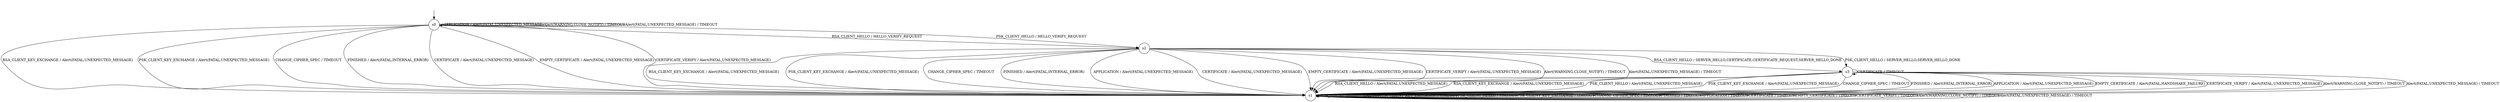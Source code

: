 digraph g {
__start0 [label="" shape="none"];

	s0 [shape="circle" label="s0"];
	s1 [shape="circle" label="s1"];
	s2 [shape="circle" label="s2"];
	s3 [shape="circle" label="s3"];
	s0 -> s2 [label="RSA_CLIENT_HELLO / HELLO_VERIFY_REQUEST"];
	s0 -> s1 [label="RSA_CLIENT_KEY_EXCHANGE / Alert(FATAL,UNEXPECTED_MESSAGE)"];
	s0 -> s2 [label="PSK_CLIENT_HELLO / HELLO_VERIFY_REQUEST"];
	s0 -> s1 [label="PSK_CLIENT_KEY_EXCHANGE / Alert(FATAL,UNEXPECTED_MESSAGE)"];
	s0 -> s1 [label="CHANGE_CIPHER_SPEC / TIMEOUT"];
	s0 -> s1 [label="FINISHED / Alert(FATAL,INTERNAL_ERROR)"];
	s0 -> s0 [label="APPLICATION / Alert(FATAL,UNEXPECTED_MESSAGE)"];
	s0 -> s1 [label="CERTIFICATE / Alert(FATAL,UNEXPECTED_MESSAGE)"];
	s0 -> s1 [label="EMPTY_CERTIFICATE / Alert(FATAL,UNEXPECTED_MESSAGE)"];
	s0 -> s1 [label="CERTIFICATE_VERIFY / Alert(FATAL,UNEXPECTED_MESSAGE)"];
	s0 -> s0 [label="Alert(WARNING,CLOSE_NOTIFY) / TIMEOUT"];
	s0 -> s0 [label="Alert(FATAL,UNEXPECTED_MESSAGE) / TIMEOUT"];
	s1 -> s1 [label="RSA_CLIENT_HELLO / TIMEOUT"];
	s1 -> s1 [label="RSA_CLIENT_KEY_EXCHANGE / TIMEOUT"];
	s1 -> s1 [label="PSK_CLIENT_HELLO / TIMEOUT"];
	s1 -> s1 [label="PSK_CLIENT_KEY_EXCHANGE / TIMEOUT"];
	s1 -> s1 [label="CHANGE_CIPHER_SPEC / TIMEOUT"];
	s1 -> s1 [label="FINISHED / TIMEOUT"];
	s1 -> s1 [label="APPLICATION / TIMEOUT"];
	s1 -> s1 [label="CERTIFICATE / TIMEOUT"];
	s1 -> s1 [label="EMPTY_CERTIFICATE / TIMEOUT"];
	s1 -> s1 [label="CERTIFICATE_VERIFY / TIMEOUT"];
	s1 -> s1 [label="Alert(WARNING,CLOSE_NOTIFY) / TIMEOUT"];
	s1 -> s1 [label="Alert(FATAL,UNEXPECTED_MESSAGE) / TIMEOUT"];
	s2 -> s3 [label="RSA_CLIENT_HELLO / SERVER_HELLO,CERTIFICATE,CERTIFICATE_REQUEST,SERVER_HELLO_DONE"];
	s2 -> s1 [label="RSA_CLIENT_KEY_EXCHANGE / Alert(FATAL,UNEXPECTED_MESSAGE)"];
	s2 -> s3 [label="PSK_CLIENT_HELLO / SERVER_HELLO,SERVER_HELLO_DONE"];
	s2 -> s1 [label="PSK_CLIENT_KEY_EXCHANGE / Alert(FATAL,UNEXPECTED_MESSAGE)"];
	s2 -> s1 [label="CHANGE_CIPHER_SPEC / TIMEOUT"];
	s2 -> s1 [label="FINISHED / Alert(FATAL,INTERNAL_ERROR)"];
	s2 -> s1 [label="APPLICATION / Alert(FATAL,UNEXPECTED_MESSAGE)"];
	s2 -> s1 [label="CERTIFICATE / Alert(FATAL,UNEXPECTED_MESSAGE)"];
	s2 -> s1 [label="EMPTY_CERTIFICATE / Alert(FATAL,UNEXPECTED_MESSAGE)"];
	s2 -> s1 [label="CERTIFICATE_VERIFY / Alert(FATAL,UNEXPECTED_MESSAGE)"];
	s2 -> s1 [label="Alert(WARNING,CLOSE_NOTIFY) / TIMEOUT"];
	s2 -> s1 [label="Alert(FATAL,UNEXPECTED_MESSAGE) / TIMEOUT"];
	s3 -> s1 [label="RSA_CLIENT_HELLO / Alert(FATAL,UNEXPECTED_MESSAGE)"];
	s3 -> s1 [label="RSA_CLIENT_KEY_EXCHANGE / Alert(FATAL,UNEXPECTED_MESSAGE)"];
	s3 -> s1 [label="PSK_CLIENT_HELLO / Alert(FATAL,UNEXPECTED_MESSAGE)"];
	s3 -> s1 [label="PSK_CLIENT_KEY_EXCHANGE / Alert(FATAL,UNEXPECTED_MESSAGE)"];
	s3 -> s1 [label="CHANGE_CIPHER_SPEC / TIMEOUT"];
	s3 -> s1 [label="FINISHED / Alert(FATAL,INTERNAL_ERROR)"];
	s3 -> s1 [label="APPLICATION / Alert(FATAL,UNEXPECTED_MESSAGE)"];
	s3 -> s3 [label="CERTIFICATE / TIMEOUT"];
	s3 -> s1 [label="EMPTY_CERTIFICATE / Alert(FATAL,HANDSHAKE_FAILURE)"];
	s3 -> s1 [label="CERTIFICATE_VERIFY / Alert(FATAL,UNEXPECTED_MESSAGE)"];
	s3 -> s1 [label="Alert(WARNING,CLOSE_NOTIFY) / TIMEOUT"];
	s3 -> s1 [label="Alert(FATAL,UNEXPECTED_MESSAGE) / TIMEOUT"];

__start0 -> s0;
}
